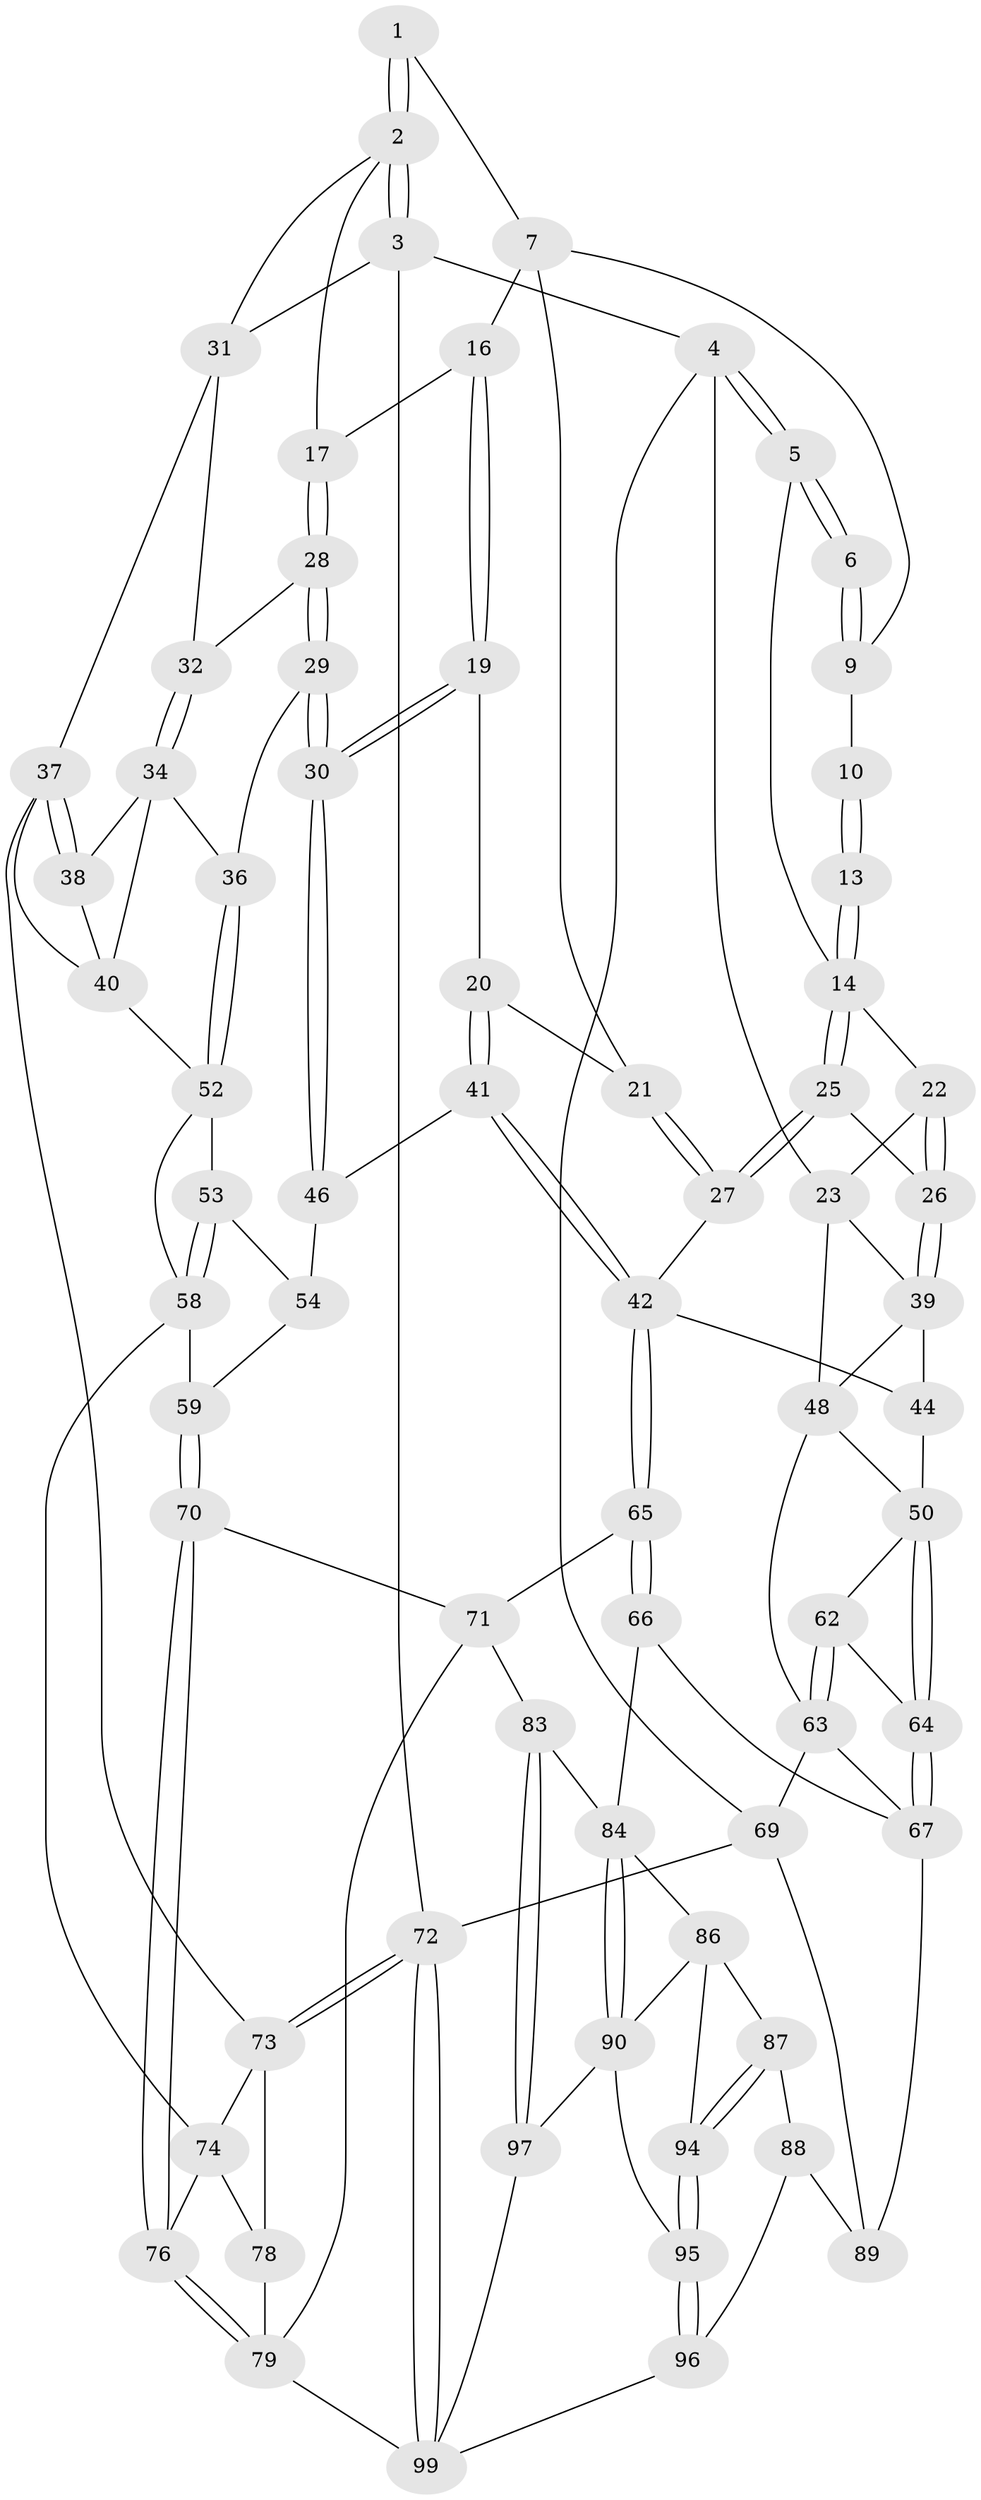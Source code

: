 // Generated by graph-tools (version 1.1) at 2025/52/02/27/25 19:52:35]
// undirected, 70 vertices, 156 edges
graph export_dot {
graph [start="1"]
  node [color=gray90,style=filled];
  1 [pos="+0.7216045508392797+0"];
  2 [pos="+1+0",super="+18"];
  3 [pos="+1+0"];
  4 [pos="+0+0"];
  5 [pos="+0+0",super="+12"];
  6 [pos="+0.5264410026073422+0"];
  7 [pos="+0.8042461452252472+0.07701357844406397",super="+8"];
  9 [pos="+0.5154723612505899+0.05046062657196962"];
  10 [pos="+0.14883457253364626+0",super="+11"];
  13 [pos="+0.28039547435575907+0.13119388121786948"];
  14 [pos="+0.25734617772517654+0.176660734773626",super="+15"];
  16 [pos="+0.8049319200570995+0.07795058387019524"];
  17 [pos="+0.8838880345424464+0.12624810757938354"];
  19 [pos="+0.6457791309879175+0.22298199640674085"];
  20 [pos="+0.5997988276482478+0.19235456785049512"];
  21 [pos="+0.5351921363899066+0.12934427494139777"];
  22 [pos="+0.12344008435355343+0.11742349552459597"];
  23 [pos="+0.06570641201214736+0.21860254024869688",super="+24"];
  25 [pos="+0.24496858923327136+0.2479917048271006"];
  26 [pos="+0.20012525141263554+0.25794366794282975"];
  27 [pos="+0.3652248129579006+0.3349788962677974"];
  28 [pos="+0.8801911645330801+0.16313536071582843"];
  29 [pos="+0.7399464254076307+0.2846246534616865"];
  30 [pos="+0.704184113700644+0.28136474888414825"];
  31 [pos="+1+0.19231933928493214",super="+33"];
  32 [pos="+0.9113619841361843+0.19569829731580873"];
  34 [pos="+0.9343337694951105+0.24266662071904918",super="+35"];
  36 [pos="+0.7647716149757976+0.3062631034927226"];
  37 [pos="+1+0.35648245992502164",super="+61"];
  38 [pos="+0.9565410791448842+0.25992816348226244"];
  39 [pos="+0.15455426853895385+0.2799774456005243",super="+45"];
  40 [pos="+0.90229615104782+0.42317767652748595",super="+55"];
  41 [pos="+0.4771824905045832+0.5045057292510795"];
  42 [pos="+0.3899319947736623+0.5352687319235037",super="+43"];
  44 [pos="+0.22758249313883844+0.4891577965588288"];
  46 [pos="+0.6873546479146965+0.320396009173498",super="+47"];
  48 [pos="+0.09099717464260364+0.3483311817284887",super="+49"];
  50 [pos="+0.11245646760999457+0.49923950002019873",super="+51"];
  52 [pos="+0.762985065939238+0.47044579957764787",super="+56"];
  53 [pos="+0.7583626679535972+0.47045105471330956"];
  54 [pos="+0.7319956015543054+0.45430664778015645",super="+57"];
  58 [pos="+0.68539007504237+0.5412450054176499",super="+60"];
  59 [pos="+0.6559941505533269+0.5428701348408183"];
  62 [pos="+0+0.5558097609313118"];
  63 [pos="+0+0.5544830476358918",super="+68"];
  64 [pos="+0.15940334418528282+0.7063114368160692"];
  65 [pos="+0.38742331666368474+0.5857760994761783"];
  66 [pos="+0.3321234991508257+0.6677613455377538"];
  67 [pos="+0.1735938375494271+0.7194546457727328",super="+82"];
  69 [pos="+0+1"];
  70 [pos="+0.68357024253371+0.6860317276809538"];
  71 [pos="+0.47634764608206714+0.6583727153560175",super="+80"];
  72 [pos="+1+1"];
  73 [pos="+1+1",super="+77"];
  74 [pos="+0.8430045317282373+0.6341556320820456",super="+75"];
  76 [pos="+0.7019583748050181+0.7020950812805196"];
  78 [pos="+0.8222696110579544+0.8329703394885187"];
  79 [pos="+0.662992075430623+0.8389371273591347",super="+81"];
  83 [pos="+0.51122298191241+0.8658005736520077"];
  84 [pos="+0.40897662401256013+0.849120610060825",super="+85"];
  86 [pos="+0.30121504167318786+0.8210807233607013",super="+91"];
  87 [pos="+0.27020474176592335+0.8793050994340657"];
  88 [pos="+0.1846814391424365+0.8743864676969054",super="+93"];
  89 [pos="+0.15426043422378546+0.8297628956420772",super="+92"];
  90 [pos="+0.38606943915669123+0.9238678706141715",super="+98"];
  94 [pos="+0.32635770151617866+1"];
  95 [pos="+0.3233877427117018+1"];
  96 [pos="+0.29231615298537944+1"];
  97 [pos="+0.5078707975338557+0.9267151522729203"];
  99 [pos="+0.704028854595719+1",super="+100"];
  1 -- 2;
  1 -- 2;
  1 -- 7;
  2 -- 3;
  2 -- 3;
  2 -- 17;
  2 -- 31;
  3 -- 4;
  3 -- 72;
  3 -- 31;
  4 -- 5;
  4 -- 5;
  4 -- 69;
  4 -- 23;
  5 -- 6;
  5 -- 6;
  5 -- 14;
  6 -- 9;
  6 -- 9;
  7 -- 16;
  7 -- 9;
  7 -- 21;
  9 -- 10;
  10 -- 13 [weight=2];
  10 -- 13;
  13 -- 14;
  13 -- 14;
  14 -- 25;
  14 -- 25;
  14 -- 22;
  16 -- 17;
  16 -- 19;
  16 -- 19;
  17 -- 28;
  17 -- 28;
  19 -- 20;
  19 -- 30;
  19 -- 30;
  20 -- 21;
  20 -- 41;
  20 -- 41;
  21 -- 27;
  21 -- 27;
  22 -- 23;
  22 -- 26;
  22 -- 26;
  23 -- 39;
  23 -- 48;
  25 -- 26;
  25 -- 27;
  25 -- 27;
  26 -- 39;
  26 -- 39;
  27 -- 42;
  28 -- 29;
  28 -- 29;
  28 -- 32;
  29 -- 30;
  29 -- 30;
  29 -- 36;
  30 -- 46;
  30 -- 46;
  31 -- 32;
  31 -- 37;
  32 -- 34;
  32 -- 34;
  34 -- 38;
  34 -- 40;
  34 -- 36;
  36 -- 52;
  36 -- 52;
  37 -- 38;
  37 -- 38;
  37 -- 73;
  37 -- 40;
  38 -- 40;
  39 -- 48;
  39 -- 44;
  40 -- 52;
  41 -- 42;
  41 -- 42;
  41 -- 46;
  42 -- 65;
  42 -- 65;
  42 -- 44;
  44 -- 50;
  46 -- 54 [weight=2];
  48 -- 63;
  48 -- 50;
  50 -- 64;
  50 -- 64;
  50 -- 62;
  52 -- 53;
  52 -- 58;
  53 -- 54;
  53 -- 58;
  53 -- 58;
  54 -- 59;
  58 -- 59;
  58 -- 74;
  59 -- 70;
  59 -- 70;
  62 -- 63;
  62 -- 63;
  62 -- 64;
  63 -- 69;
  63 -- 67;
  64 -- 67;
  64 -- 67;
  65 -- 66;
  65 -- 66;
  65 -- 71;
  66 -- 67;
  66 -- 84;
  67 -- 89;
  69 -- 72;
  69 -- 89;
  70 -- 71;
  70 -- 76;
  70 -- 76;
  71 -- 83;
  71 -- 79;
  72 -- 73;
  72 -- 73;
  72 -- 99;
  72 -- 99;
  73 -- 74;
  73 -- 78;
  74 -- 76;
  74 -- 78;
  76 -- 79;
  76 -- 79;
  78 -- 79;
  79 -- 99;
  83 -- 84;
  83 -- 97;
  83 -- 97;
  84 -- 90;
  84 -- 90;
  84 -- 86;
  86 -- 87;
  86 -- 94;
  86 -- 90;
  87 -- 88;
  87 -- 94;
  87 -- 94;
  88 -- 89 [weight=2];
  88 -- 96;
  90 -- 97;
  90 -- 95;
  94 -- 95;
  94 -- 95;
  95 -- 96;
  95 -- 96;
  96 -- 99;
  97 -- 99;
}
